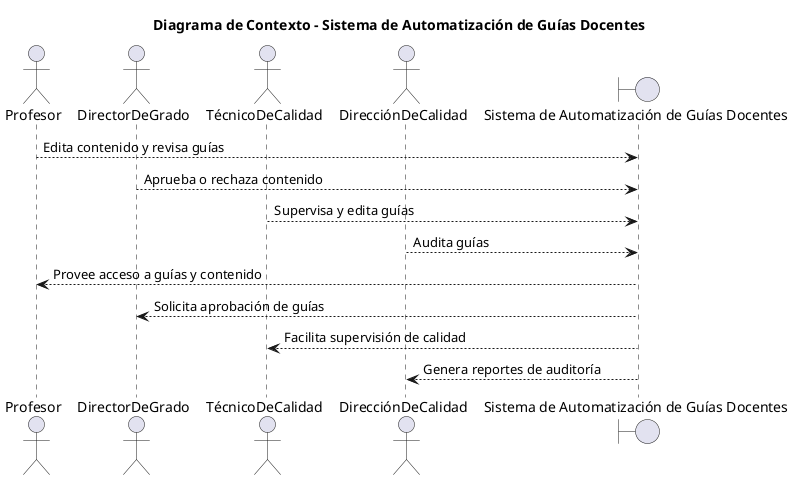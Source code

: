@startuml DiagramaDeContexto
title Diagrama de Contexto - Sistema de Automatización de Guías Docentes

actor Profesor as prof
actor DirectorDeGrado as dirGrado
actor TécnicoDeCalidad as tecCalidad
actor DirecciónDeCalidad as dirCalidad

boundary "Sistema de Automatización de Guías Docentes" as Sistema

prof --> Sistema : Edita contenido y revisa guías
dirGrado --> Sistema : Aprueba o rechaza contenido
tecCalidad --> Sistema : Supervisa y edita guías
dirCalidad --> Sistema : Audita guías

Sistema --> prof : Provee acceso a guías y contenido
Sistema --> dirGrado : Solicita aprobación de guías
Sistema --> tecCalidad : Facilita supervisión de calidad
Sistema --> dirCalidad : Genera reportes de auditoría

@enduml
